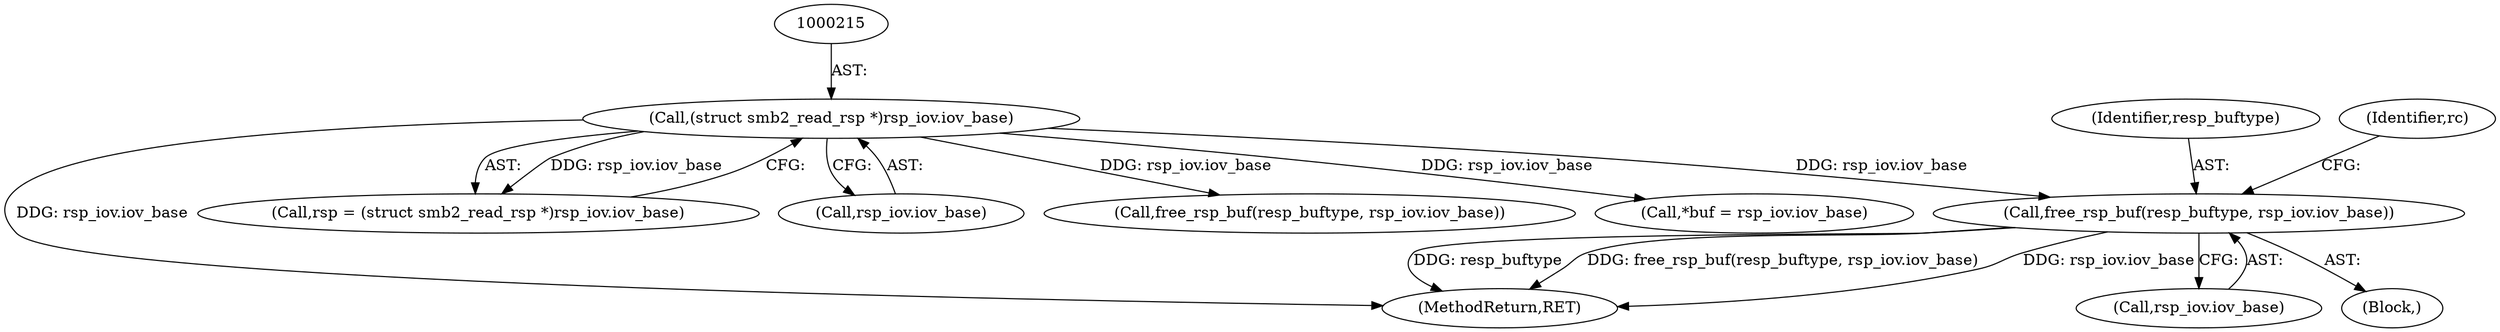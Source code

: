 digraph "0_linux_088aaf17aa79300cab14dbee2569c58cfafd7d6e@API" {
"1000360" [label="(Call,free_rsp_buf(resp_buftype, rsp_iov.iov_base))"];
"1000214" [label="(Call,(struct smb2_read_rsp *)rsp_iov.iov_base)"];
"1000347" [label="(Block,)"];
"1000361" [label="(Identifier,resp_buftype)"];
"1000371" [label="(Call,*buf = rsp_iov.iov_base)"];
"1000360" [label="(Call,free_rsp_buf(resp_buftype, rsp_iov.iov_base))"];
"1000214" [label="(Call,(struct smb2_read_rsp *)rsp_iov.iov_base)"];
"1000396" [label="(MethodReturn,RET)"];
"1000362" [label="(Call,rsp_iov.iov_base)"];
"1000212" [label="(Call,rsp = (struct smb2_read_rsp *)rsp_iov.iov_base)"];
"1000216" [label="(Call,rsp_iov.iov_base)"];
"1000275" [label="(Call,free_rsp_buf(resp_buftype, rsp_iov.iov_base))"];
"1000395" [label="(Identifier,rc)"];
"1000360" -> "1000347"  [label="AST: "];
"1000360" -> "1000362"  [label="CFG: "];
"1000361" -> "1000360"  [label="AST: "];
"1000362" -> "1000360"  [label="AST: "];
"1000395" -> "1000360"  [label="CFG: "];
"1000360" -> "1000396"  [label="DDG: resp_buftype"];
"1000360" -> "1000396"  [label="DDG: free_rsp_buf(resp_buftype, rsp_iov.iov_base)"];
"1000360" -> "1000396"  [label="DDG: rsp_iov.iov_base"];
"1000214" -> "1000360"  [label="DDG: rsp_iov.iov_base"];
"1000214" -> "1000212"  [label="AST: "];
"1000214" -> "1000216"  [label="CFG: "];
"1000215" -> "1000214"  [label="AST: "];
"1000216" -> "1000214"  [label="AST: "];
"1000212" -> "1000214"  [label="CFG: "];
"1000214" -> "1000396"  [label="DDG: rsp_iov.iov_base"];
"1000214" -> "1000212"  [label="DDG: rsp_iov.iov_base"];
"1000214" -> "1000275"  [label="DDG: rsp_iov.iov_base"];
"1000214" -> "1000371"  [label="DDG: rsp_iov.iov_base"];
}
